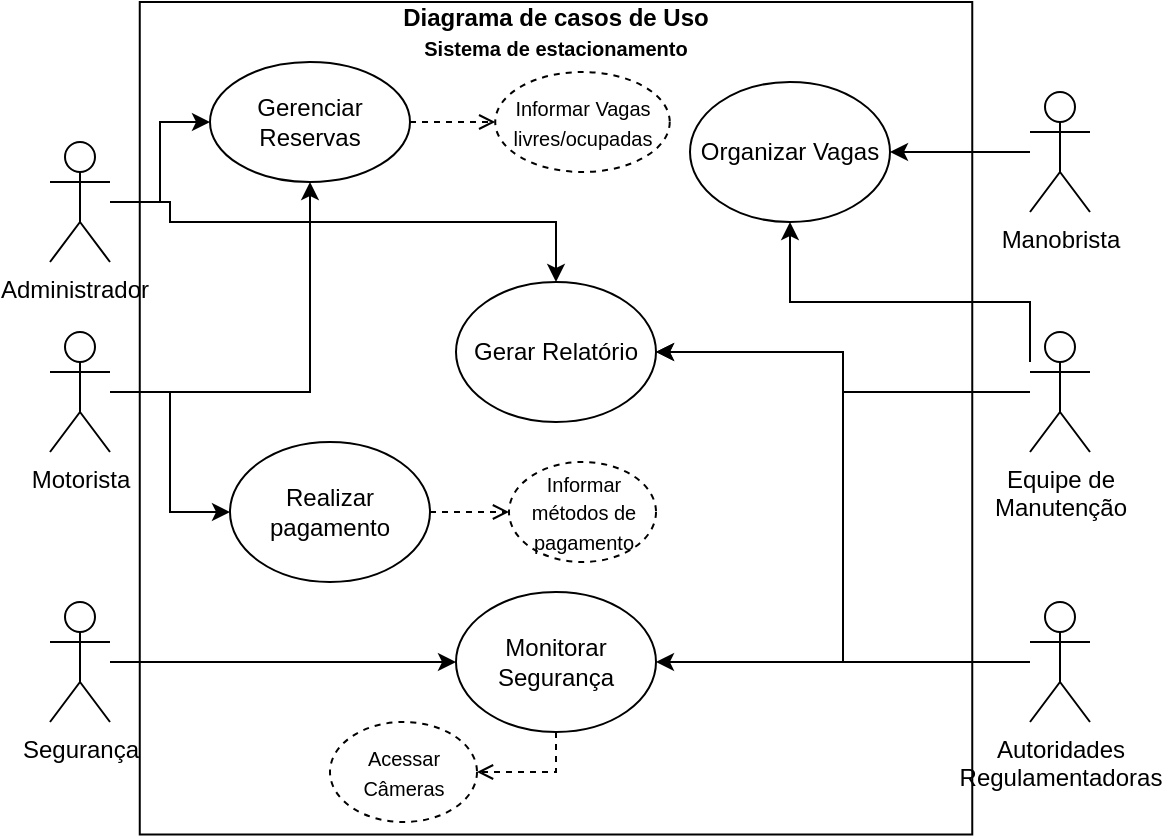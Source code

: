 <mxfile version="24.7.14">
  <diagram name="Página-1" id="6OxwescoxzQxg5ECTk_t">
    <mxGraphModel grid="1" page="1" gridSize="10" guides="1" tooltips="1" connect="1" arrows="1" fold="1" pageScale="1" pageWidth="827" pageHeight="1169" math="0" shadow="0">
      <root>
        <mxCell id="0" />
        <mxCell id="1" parent="0" />
        <mxCell id="yq_qy4NmkLmUBYizfQlu-12" value="" style="whiteSpace=wrap;html=1;aspect=fixed;" vertex="1" parent="1">
          <mxGeometry x="204.88" y="20" width="416.25" height="416.25" as="geometry" />
        </mxCell>
        <mxCell id="yq_qy4NmkLmUBYizfQlu-28" style="edgeStyle=orthogonalEdgeStyle;rounded=0;orthogonalLoop=1;jettySize=auto;html=1;" edge="1" parent="1" source="yq_qy4NmkLmUBYizfQlu-1" target="yq_qy4NmkLmUBYizfQlu-16">
          <mxGeometry relative="1" as="geometry" />
        </mxCell>
        <mxCell id="yq_qy4NmkLmUBYizfQlu-44" style="edgeStyle=orthogonalEdgeStyle;rounded=0;orthogonalLoop=1;jettySize=auto;html=1;" edge="1" parent="1" source="yq_qy4NmkLmUBYizfQlu-1" target="yq_qy4NmkLmUBYizfQlu-19">
          <mxGeometry relative="1" as="geometry">
            <Array as="points">
              <mxPoint x="220" y="120" />
              <mxPoint x="220" y="130" />
              <mxPoint x="413" y="130" />
            </Array>
          </mxGeometry>
        </mxCell>
        <mxCell id="yq_qy4NmkLmUBYizfQlu-1" value="Administrador&lt;span style=&quot;white-space: pre;&quot;&gt;&#x9;&lt;/span&gt;" style="shape=umlActor;verticalLabelPosition=bottom;verticalAlign=top;html=1;outlineConnect=0;" vertex="1" parent="1">
          <mxGeometry x="160" y="90" width="30" height="60" as="geometry" />
        </mxCell>
        <mxCell id="yq_qy4NmkLmUBYizfQlu-30" style="edgeStyle=orthogonalEdgeStyle;rounded=0;orthogonalLoop=1;jettySize=auto;html=1;" edge="1" parent="1" source="yq_qy4NmkLmUBYizfQlu-2" target="yq_qy4NmkLmUBYizfQlu-16">
          <mxGeometry relative="1" as="geometry" />
        </mxCell>
        <mxCell id="yq_qy4NmkLmUBYizfQlu-46" style="edgeStyle=orthogonalEdgeStyle;rounded=0;orthogonalLoop=1;jettySize=auto;html=1;" edge="1" parent="1" source="yq_qy4NmkLmUBYizfQlu-2" target="yq_qy4NmkLmUBYizfQlu-17">
          <mxGeometry relative="1" as="geometry" />
        </mxCell>
        <mxCell id="yq_qy4NmkLmUBYizfQlu-2" value="Motorista" style="shape=umlActor;verticalLabelPosition=bottom;verticalAlign=top;html=1;outlineConnect=0;" vertex="1" parent="1">
          <mxGeometry x="160" y="185" width="30" height="60" as="geometry" />
        </mxCell>
        <mxCell id="yq_qy4NmkLmUBYizfQlu-37" style="edgeStyle=orthogonalEdgeStyle;rounded=0;orthogonalLoop=1;jettySize=auto;html=1;" edge="1" parent="1" source="yq_qy4NmkLmUBYizfQlu-3" target="yq_qy4NmkLmUBYizfQlu-18">
          <mxGeometry relative="1" as="geometry" />
        </mxCell>
        <mxCell id="yq_qy4NmkLmUBYizfQlu-3" value="Segurança" style="shape=umlActor;verticalLabelPosition=bottom;verticalAlign=top;html=1;outlineConnect=0;" vertex="1" parent="1">
          <mxGeometry x="160" y="320" width="30" height="60" as="geometry" />
        </mxCell>
        <mxCell id="yq_qy4NmkLmUBYizfQlu-39" style="edgeStyle=orthogonalEdgeStyle;rounded=0;orthogonalLoop=1;jettySize=auto;html=1;entryX=1;entryY=0.5;entryDx=0;entryDy=0;" edge="1" parent="1" source="yq_qy4NmkLmUBYizfQlu-9" target="yq_qy4NmkLmUBYizfQlu-20">
          <mxGeometry relative="1" as="geometry" />
        </mxCell>
        <mxCell id="yq_qy4NmkLmUBYizfQlu-9" value="Manobrista" style="shape=umlActor;verticalLabelPosition=bottom;verticalAlign=top;html=1;outlineConnect=0;" vertex="1" parent="1">
          <mxGeometry x="650" y="65" width="30" height="60" as="geometry" />
        </mxCell>
        <mxCell id="yq_qy4NmkLmUBYizfQlu-32" style="edgeStyle=orthogonalEdgeStyle;rounded=0;orthogonalLoop=1;jettySize=auto;html=1;entryX=1;entryY=0.5;entryDx=0;entryDy=0;" edge="1" parent="1" source="yq_qy4NmkLmUBYizfQlu-8" target="yq_qy4NmkLmUBYizfQlu-19">
          <mxGeometry relative="1" as="geometry" />
        </mxCell>
        <mxCell id="yq_qy4NmkLmUBYizfQlu-45" style="edgeStyle=orthogonalEdgeStyle;rounded=0;orthogonalLoop=1;jettySize=auto;html=1;entryX=1;entryY=0.5;entryDx=0;entryDy=0;" edge="1" parent="1" source="yq_qy4NmkLmUBYizfQlu-8" target="yq_qy4NmkLmUBYizfQlu-18">
          <mxGeometry relative="1" as="geometry" />
        </mxCell>
        <mxCell id="yq_qy4NmkLmUBYizfQlu-8" value="Autoridades &lt;br&gt;Regulamentadoras" style="shape=umlActor;verticalLabelPosition=bottom;verticalAlign=top;html=1;outlineConnect=0;" vertex="1" parent="1">
          <mxGeometry x="650" y="320" width="30" height="60" as="geometry" />
        </mxCell>
        <mxCell id="yq_qy4NmkLmUBYizfQlu-34" style="edgeStyle=orthogonalEdgeStyle;rounded=0;orthogonalLoop=1;jettySize=auto;html=1;entryX=1;entryY=0.5;entryDx=0;entryDy=0;" edge="1" parent="1" source="yq_qy4NmkLmUBYizfQlu-13" target="yq_qy4NmkLmUBYizfQlu-19">
          <mxGeometry relative="1" as="geometry" />
        </mxCell>
        <mxCell id="yq_qy4NmkLmUBYizfQlu-50" style="edgeStyle=orthogonalEdgeStyle;rounded=0;orthogonalLoop=1;jettySize=auto;html=1;entryX=0.5;entryY=1;entryDx=0;entryDy=0;" edge="1" parent="1" target="yq_qy4NmkLmUBYizfQlu-20">
          <mxGeometry relative="1" as="geometry">
            <mxPoint x="650" y="200" as="sourcePoint" />
            <mxPoint x="530.0" y="110" as="targetPoint" />
            <Array as="points">
              <mxPoint x="650" y="170" />
              <mxPoint x="530" y="170" />
            </Array>
          </mxGeometry>
        </mxCell>
        <mxCell id="yq_qy4NmkLmUBYizfQlu-13" value="Equipe de &lt;br&gt;Manutenção" style="shape=umlActor;verticalLabelPosition=bottom;verticalAlign=top;html=1;outlineConnect=0;" vertex="1" parent="1">
          <mxGeometry x="650" y="185" width="30" height="60" as="geometry" />
        </mxCell>
        <mxCell id="yq_qy4NmkLmUBYizfQlu-56" style="edgeStyle=orthogonalEdgeStyle;rounded=0;orthogonalLoop=1;jettySize=auto;html=1;dashed=1;endArrow=open;endFill=0;" edge="1" parent="1" source="yq_qy4NmkLmUBYizfQlu-16" target="yq_qy4NmkLmUBYizfQlu-55">
          <mxGeometry relative="1" as="geometry" />
        </mxCell>
        <mxCell id="yq_qy4NmkLmUBYizfQlu-16" value="Gerenciar Reservas" style="ellipse;whiteSpace=wrap;html=1;" vertex="1" parent="1">
          <mxGeometry x="240" y="50" width="100" height="60" as="geometry" />
        </mxCell>
        <mxCell id="yq_qy4NmkLmUBYizfQlu-54" style="edgeStyle=orthogonalEdgeStyle;rounded=0;orthogonalLoop=1;jettySize=auto;html=1;dashed=1;endArrow=open;endFill=0;" edge="1" parent="1" source="yq_qy4NmkLmUBYizfQlu-17" target="yq_qy4NmkLmUBYizfQlu-52">
          <mxGeometry relative="1" as="geometry" />
        </mxCell>
        <mxCell id="yq_qy4NmkLmUBYizfQlu-17" value="Realizar pagamento" style="ellipse;whiteSpace=wrap;html=1;" vertex="1" parent="1">
          <mxGeometry x="250" y="240" width="100" height="70" as="geometry" />
        </mxCell>
        <mxCell id="yq_qy4NmkLmUBYizfQlu-58" style="edgeStyle=orthogonalEdgeStyle;rounded=0;orthogonalLoop=1;jettySize=auto;html=1;entryX=1;entryY=0.5;entryDx=0;entryDy=0;dashed=1;endArrow=open;endFill=0;" edge="1" parent="1" source="yq_qy4NmkLmUBYizfQlu-18" target="yq_qy4NmkLmUBYizfQlu-57">
          <mxGeometry relative="1" as="geometry" />
        </mxCell>
        <mxCell id="yq_qy4NmkLmUBYizfQlu-18" value="Monitorar Segurança" style="ellipse;whiteSpace=wrap;html=1;" vertex="1" parent="1">
          <mxGeometry x="363" y="315" width="100" height="70" as="geometry" />
        </mxCell>
        <mxCell id="yq_qy4NmkLmUBYizfQlu-19" value="Gerar Relatório" style="ellipse;whiteSpace=wrap;html=1;" vertex="1" parent="1">
          <mxGeometry x="363" y="160" width="100" height="70" as="geometry" />
        </mxCell>
        <mxCell id="yq_qy4NmkLmUBYizfQlu-20" value="Organizar Vagas" style="ellipse;whiteSpace=wrap;html=1;" vertex="1" parent="1">
          <mxGeometry x="480" y="60" width="100" height="70" as="geometry" />
        </mxCell>
        <mxCell id="yq_qy4NmkLmUBYizfQlu-52" value="&lt;font style=&quot;font-size: 10px;&quot;&gt;Informar métodos de pagamento&lt;/font&gt;" style="ellipse;whiteSpace=wrap;html=1;dashed=1;" vertex="1" parent="1">
          <mxGeometry x="389.5" y="250" width="73.5" height="50" as="geometry" />
        </mxCell>
        <mxCell id="yq_qy4NmkLmUBYizfQlu-55" value="&lt;span style=&quot;font-size: 10px;&quot;&gt;Informar Vagas livres/ocupadas&lt;/span&gt;" style="ellipse;whiteSpace=wrap;html=1;dashed=1;" vertex="1" parent="1">
          <mxGeometry x="382.62" y="55" width="87.25" height="50" as="geometry" />
        </mxCell>
        <mxCell id="yq_qy4NmkLmUBYizfQlu-57" value="&lt;font style=&quot;font-size: 10px;&quot;&gt;Acessar Câmeras&lt;/font&gt;" style="ellipse;whiteSpace=wrap;html=1;dashed=1;" vertex="1" parent="1">
          <mxGeometry x="300" y="380" width="73.5" height="50" as="geometry" />
        </mxCell>
        <mxCell id="yq_qy4NmkLmUBYizfQlu-59" value="Diagrama de casos de Uso&lt;br&gt;&lt;font style=&quot;font-size: 10px;&quot;&gt;Sistema de estacionamento&lt;/font&gt;" style="text;html=1;align=center;verticalAlign=middle;whiteSpace=wrap;rounded=0;fillColor=default;fontStyle=1" vertex="1" parent="1">
          <mxGeometry x="213" y="27" width="400" height="15" as="geometry" />
        </mxCell>
      </root>
    </mxGraphModel>
  </diagram>
</mxfile>
